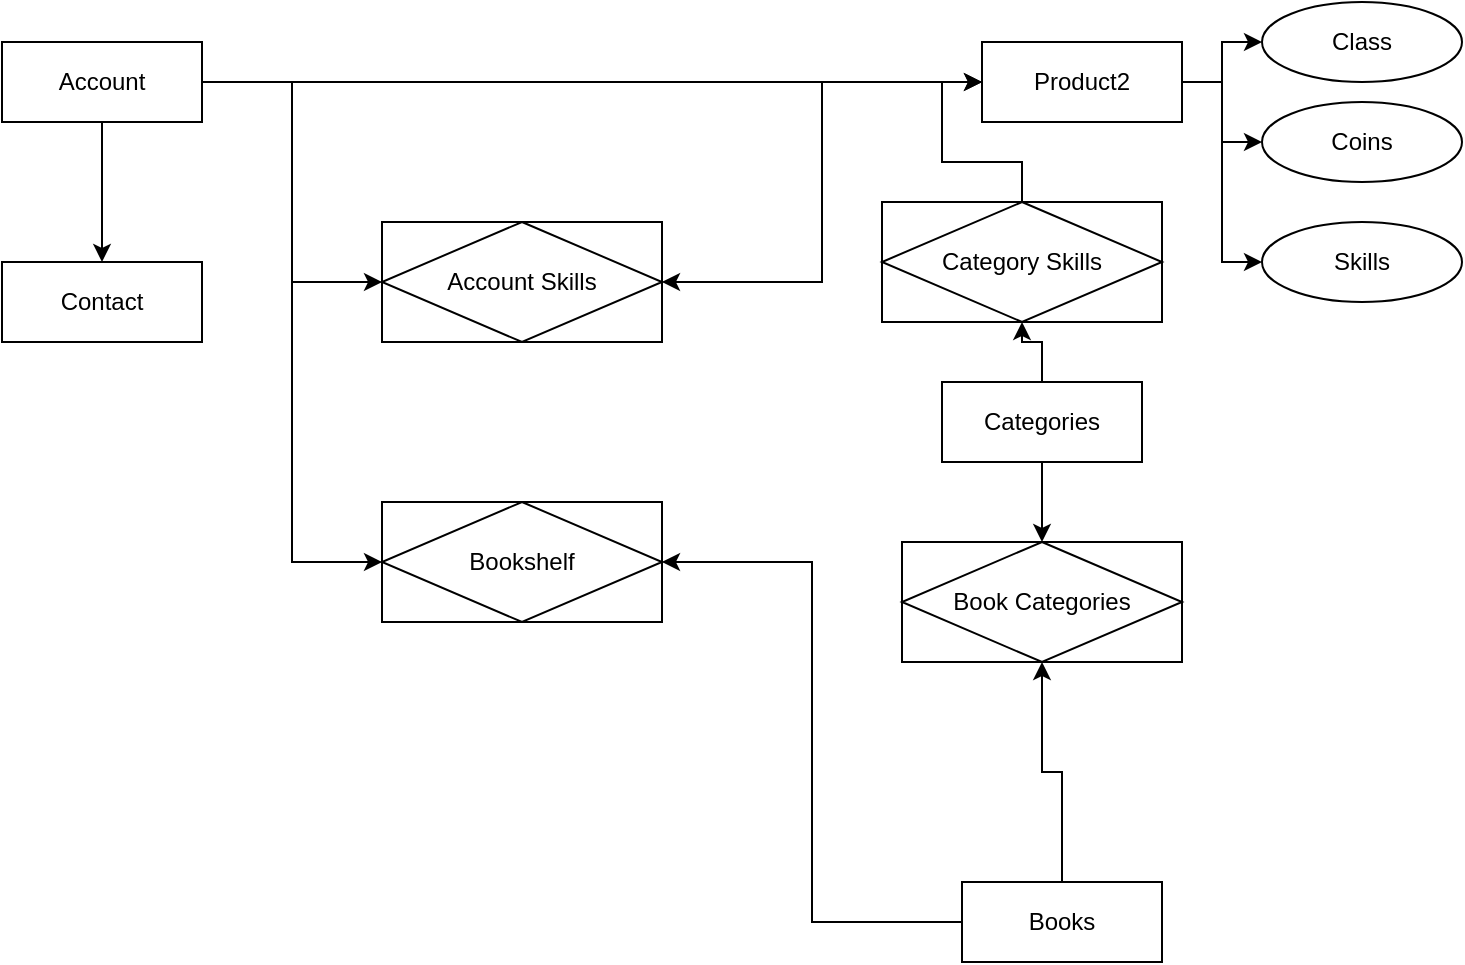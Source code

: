 <mxfile version="20.8.23" type="github"><diagram name="Página-1" id="pU7fC94q_JE5tx_MlvBz"><mxGraphModel dx="2074" dy="788" grid="1" gridSize="10" guides="1" tooltips="1" connect="1" arrows="1" fold="1" page="1" pageScale="1" pageWidth="827" pageHeight="1169" math="0" shadow="0"><root><mxCell id="0"/><mxCell id="1" parent="0"/><mxCell id="CEsGMkyb8nlf5bDCXYGr-3" style="edgeStyle=orthogonalEdgeStyle;rounded=0;orthogonalLoop=1;jettySize=auto;html=1;entryX=0.5;entryY=0;entryDx=0;entryDy=0;" edge="1" parent="1" source="CEsGMkyb8nlf5bDCXYGr-1" target="CEsGMkyb8nlf5bDCXYGr-2"><mxGeometry relative="1" as="geometry"/></mxCell><mxCell id="CEsGMkyb8nlf5bDCXYGr-20" style="edgeStyle=orthogonalEdgeStyle;rounded=0;orthogonalLoop=1;jettySize=auto;html=1;entryX=0;entryY=0.5;entryDx=0;entryDy=0;" edge="1" parent="1" source="CEsGMkyb8nlf5bDCXYGr-1" target="CEsGMkyb8nlf5bDCXYGr-19"><mxGeometry relative="1" as="geometry"/></mxCell><mxCell id="CEsGMkyb8nlf5bDCXYGr-24" style="edgeStyle=orthogonalEdgeStyle;rounded=0;orthogonalLoop=1;jettySize=auto;html=1;entryX=0;entryY=0.5;entryDx=0;entryDy=0;" edge="1" parent="1" source="CEsGMkyb8nlf5bDCXYGr-1" target="CEsGMkyb8nlf5bDCXYGr-23"><mxGeometry relative="1" as="geometry"/></mxCell><mxCell id="CEsGMkyb8nlf5bDCXYGr-36" style="edgeStyle=orthogonalEdgeStyle;rounded=0;orthogonalLoop=1;jettySize=auto;html=1;entryX=0;entryY=0.5;entryDx=0;entryDy=0;" edge="1" parent="1" source="CEsGMkyb8nlf5bDCXYGr-1" target="CEsGMkyb8nlf5bDCXYGr-5"><mxGeometry relative="1" as="geometry"/></mxCell><mxCell id="CEsGMkyb8nlf5bDCXYGr-1" value="Account" style="whiteSpace=wrap;html=1;align=center;" vertex="1" parent="1"><mxGeometry x="50" y="40" width="100" height="40" as="geometry"/></mxCell><mxCell id="CEsGMkyb8nlf5bDCXYGr-2" value="Contact" style="whiteSpace=wrap;html=1;align=center;" vertex="1" parent="1"><mxGeometry x="50" y="150" width="100" height="40" as="geometry"/></mxCell><mxCell id="CEsGMkyb8nlf5bDCXYGr-16" style="edgeStyle=orthogonalEdgeStyle;rounded=0;orthogonalLoop=1;jettySize=auto;html=1;entryX=0;entryY=0.5;entryDx=0;entryDy=0;" edge="1" parent="1" source="CEsGMkyb8nlf5bDCXYGr-5" target="CEsGMkyb8nlf5bDCXYGr-8"><mxGeometry relative="1" as="geometry"/></mxCell><mxCell id="CEsGMkyb8nlf5bDCXYGr-17" style="edgeStyle=orthogonalEdgeStyle;rounded=0;orthogonalLoop=1;jettySize=auto;html=1;entryX=0;entryY=0.5;entryDx=0;entryDy=0;" edge="1" parent="1" source="CEsGMkyb8nlf5bDCXYGr-5" target="CEsGMkyb8nlf5bDCXYGr-12"><mxGeometry relative="1" as="geometry"/></mxCell><mxCell id="CEsGMkyb8nlf5bDCXYGr-18" style="edgeStyle=orthogonalEdgeStyle;rounded=0;orthogonalLoop=1;jettySize=auto;html=1;entryX=0;entryY=0.5;entryDx=0;entryDy=0;" edge="1" parent="1" source="CEsGMkyb8nlf5bDCXYGr-5" target="CEsGMkyb8nlf5bDCXYGr-15"><mxGeometry relative="1" as="geometry"/></mxCell><mxCell id="CEsGMkyb8nlf5bDCXYGr-22" style="edgeStyle=orthogonalEdgeStyle;rounded=0;orthogonalLoop=1;jettySize=auto;html=1;entryX=1;entryY=0.5;entryDx=0;entryDy=0;" edge="1" parent="1" source="CEsGMkyb8nlf5bDCXYGr-5" target="CEsGMkyb8nlf5bDCXYGr-19"><mxGeometry relative="1" as="geometry"/></mxCell><mxCell id="CEsGMkyb8nlf5bDCXYGr-5" value="Product2" style="whiteSpace=wrap;html=1;align=center;" vertex="1" parent="1"><mxGeometry x="540" y="40" width="100" height="40" as="geometry"/></mxCell><mxCell id="CEsGMkyb8nlf5bDCXYGr-8" value="Class" style="ellipse;whiteSpace=wrap;html=1;align=center;" vertex="1" parent="1"><mxGeometry x="680" y="20" width="100" height="40" as="geometry"/></mxCell><mxCell id="CEsGMkyb8nlf5bDCXYGr-12" value="Coins" style="ellipse;whiteSpace=wrap;html=1;align=center;" vertex="1" parent="1"><mxGeometry x="680" y="70" width="100" height="40" as="geometry"/></mxCell><mxCell id="CEsGMkyb8nlf5bDCXYGr-15" value="Skills" style="ellipse;whiteSpace=wrap;html=1;align=center;" vertex="1" parent="1"><mxGeometry x="680" y="130" width="100" height="40" as="geometry"/></mxCell><mxCell id="CEsGMkyb8nlf5bDCXYGr-19" value="Account Skills" style="shape=associativeEntity;whiteSpace=wrap;html=1;align=center;" vertex="1" parent="1"><mxGeometry x="240" y="130" width="140" height="60" as="geometry"/></mxCell><mxCell id="CEsGMkyb8nlf5bDCXYGr-23" value="Bookshelf" style="shape=associativeEntity;whiteSpace=wrap;html=1;align=center;" vertex="1" parent="1"><mxGeometry x="240" y="270" width="140" height="60" as="geometry"/></mxCell><mxCell id="CEsGMkyb8nlf5bDCXYGr-28" style="edgeStyle=orthogonalEdgeStyle;rounded=0;orthogonalLoop=1;jettySize=auto;html=1;entryX=1;entryY=0.5;entryDx=0;entryDy=0;" edge="1" parent="1" source="CEsGMkyb8nlf5bDCXYGr-25" target="CEsGMkyb8nlf5bDCXYGr-23"><mxGeometry relative="1" as="geometry"/></mxCell><mxCell id="CEsGMkyb8nlf5bDCXYGr-31" style="edgeStyle=orthogonalEdgeStyle;rounded=0;orthogonalLoop=1;jettySize=auto;html=1;entryX=0.5;entryY=1;entryDx=0;entryDy=0;" edge="1" parent="1" source="CEsGMkyb8nlf5bDCXYGr-25" target="CEsGMkyb8nlf5bDCXYGr-29"><mxGeometry relative="1" as="geometry"/></mxCell><mxCell id="CEsGMkyb8nlf5bDCXYGr-25" value="Books" style="whiteSpace=wrap;html=1;align=center;" vertex="1" parent="1"><mxGeometry x="530" y="460" width="100" height="40" as="geometry"/></mxCell><mxCell id="CEsGMkyb8nlf5bDCXYGr-30" style="edgeStyle=orthogonalEdgeStyle;rounded=0;orthogonalLoop=1;jettySize=auto;html=1;entryX=0.5;entryY=0;entryDx=0;entryDy=0;" edge="1" parent="1" source="CEsGMkyb8nlf5bDCXYGr-26" target="CEsGMkyb8nlf5bDCXYGr-29"><mxGeometry relative="1" as="geometry"/></mxCell><mxCell id="CEsGMkyb8nlf5bDCXYGr-35" style="edgeStyle=orthogonalEdgeStyle;rounded=0;orthogonalLoop=1;jettySize=auto;html=1;entryX=0.5;entryY=1;entryDx=0;entryDy=0;" edge="1" parent="1" source="CEsGMkyb8nlf5bDCXYGr-26" target="CEsGMkyb8nlf5bDCXYGr-32"><mxGeometry relative="1" as="geometry"/></mxCell><mxCell id="CEsGMkyb8nlf5bDCXYGr-26" value="Categories" style="whiteSpace=wrap;html=1;align=center;" vertex="1" parent="1"><mxGeometry x="520" y="210" width="100" height="40" as="geometry"/></mxCell><mxCell id="CEsGMkyb8nlf5bDCXYGr-29" value="Book Categories" style="shape=associativeEntity;whiteSpace=wrap;html=1;align=center;" vertex="1" parent="1"><mxGeometry x="500" y="290" width="140" height="60" as="geometry"/></mxCell><mxCell id="CEsGMkyb8nlf5bDCXYGr-34" style="edgeStyle=orthogonalEdgeStyle;rounded=0;orthogonalLoop=1;jettySize=auto;html=1;entryX=0;entryY=0.5;entryDx=0;entryDy=0;" edge="1" parent="1" source="CEsGMkyb8nlf5bDCXYGr-32" target="CEsGMkyb8nlf5bDCXYGr-5"><mxGeometry relative="1" as="geometry"/></mxCell><mxCell id="CEsGMkyb8nlf5bDCXYGr-32" value="Category Skills" style="shape=associativeEntity;whiteSpace=wrap;html=1;align=center;" vertex="1" parent="1"><mxGeometry x="490" y="120" width="140" height="60" as="geometry"/></mxCell></root></mxGraphModel></diagram></mxfile>